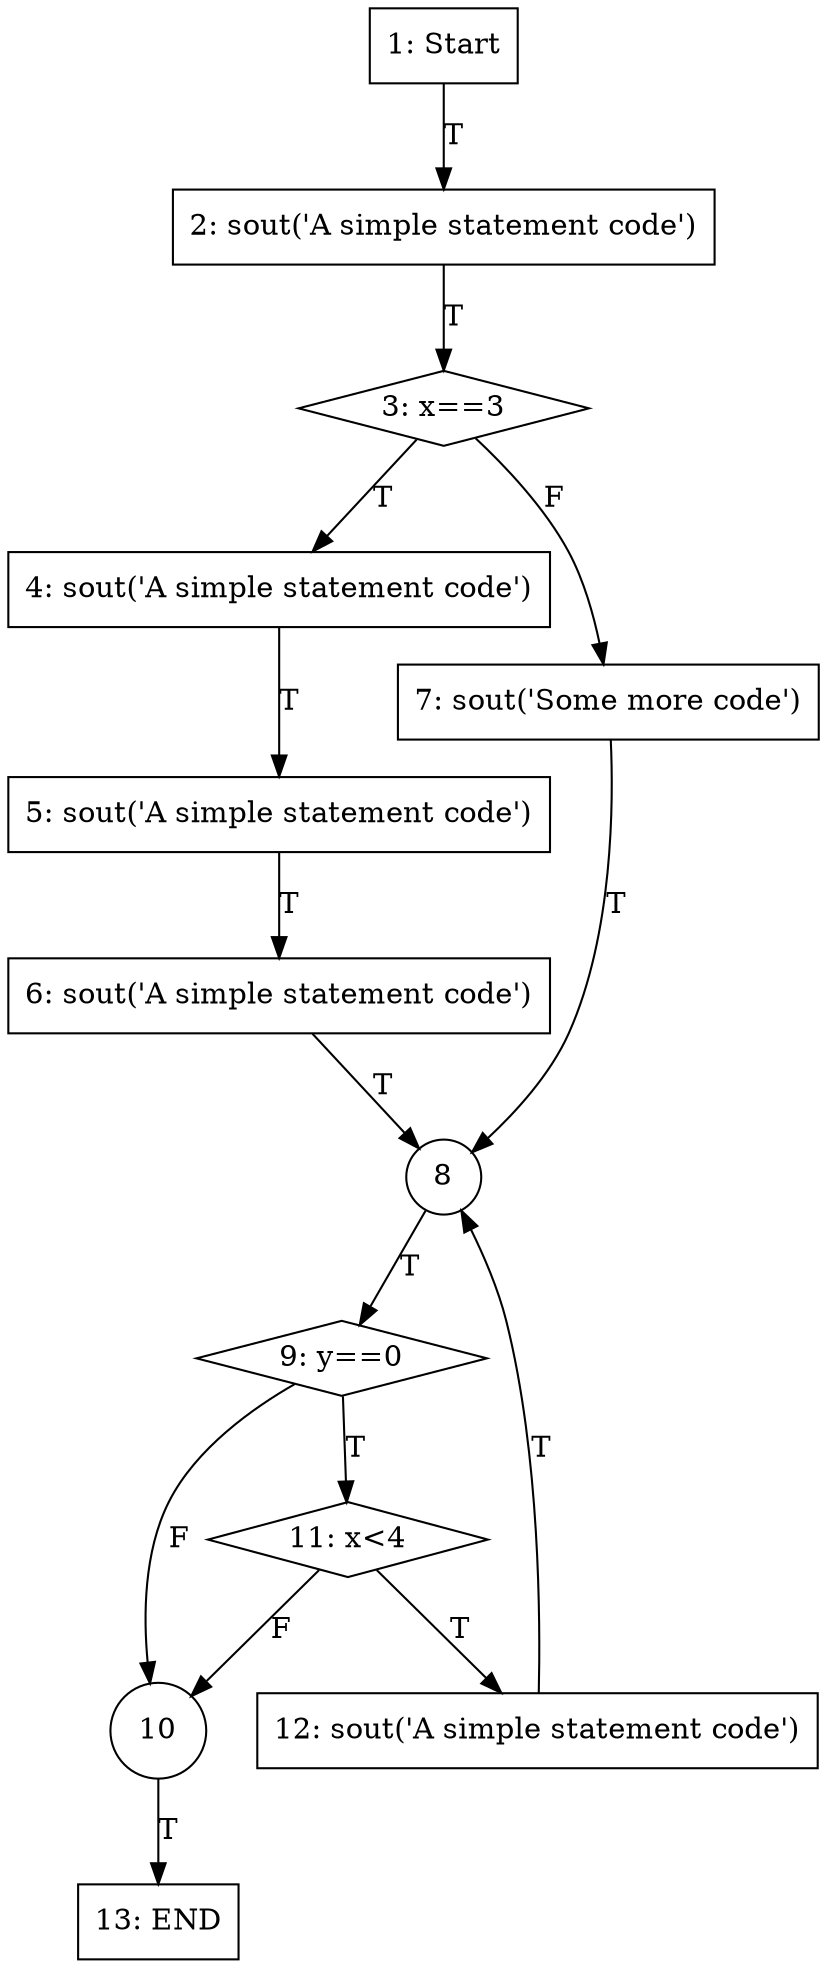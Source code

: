 strict digraph G {
1 [ label="1: Start" shape="box" ];
2 [ label="2: sout('A simple statement code')" shape="box" ];
3 [ label="3: x==3" shape="diamond" ];
4 [ label="4: sout('A simple statement code')" shape="box" ];
5 [ label="5: sout('A simple statement code')" shape="box" ];
6 [ label="6: sout('A simple statement code')" shape="box" ];
7 [ label="7: sout('Some more code')" shape="box" ];
8 [ shape="circle" ];
9 [ label="9: y==0" shape="diamond" ];
10 [ shape="circle" ];
11 [ label="11: x<4" shape="diamond" ];
12 [ label="12: sout('A simple statement code')" shape="box" ];
13 [ label="13: END" shape="box" ];
1 -> 2 [ label="T" ];
2 -> 3 [ label="T" ];
3 -> 4 [ label="T" ];
4 -> 5 [ label="T" ];
5 -> 6 [ label="T" ];
6 -> 8 [ label="T" ];
3 -> 7 [ label="F" ];
7 -> 8 [ label="T" ];
8 -> 9 [ label="T" ];
9 -> 10 [ label="F" ];
9 -> 11 [ label="T" ];
11 -> 10 [ label="F" ];
11 -> 12 [ label="T" ];
12 -> 8 [ label="T" ];
10 -> 13 [ label="T" ];
}